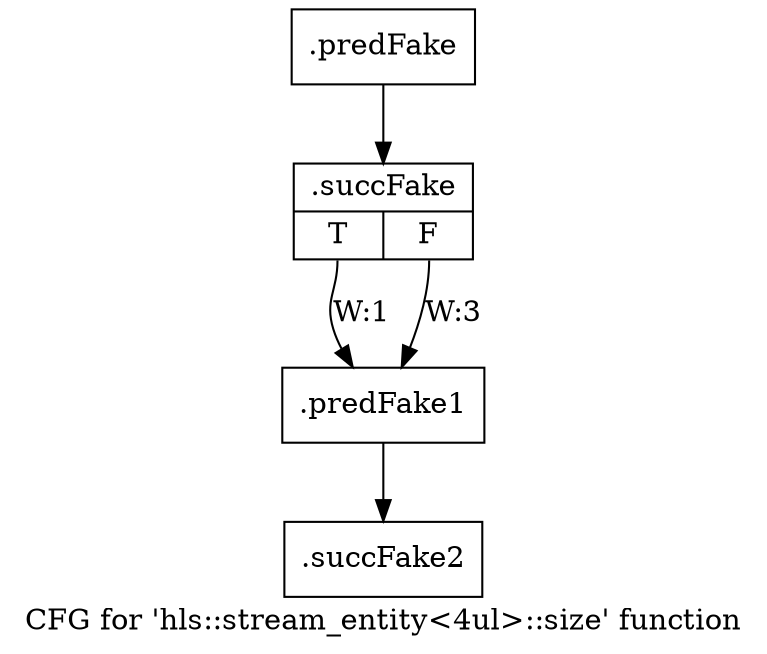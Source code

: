 digraph "CFG for 'hls::stream_entity\<4ul\>::size' function" {
	label="CFG for 'hls::stream_entity\<4ul\>::size' function";

	Node0x5af0aa0 [shape=record,filename="",linenumber="",label="{.predFake}"];
	Node0x5af0aa0 -> Node0x610e3a0[ callList="" memoryops="" filename="/mnt/xilinx/Vitis_HLS/2021.2/include/hls_stream_thread_unsafe.h" execusionnum="2"];
	Node0x610e3a0 [shape=record,filename="/mnt/xilinx/Vitis_HLS/2021.2/include/hls_stream_thread_unsafe.h",linenumber="184",label="{.succFake|{<s0>T|<s1>F}}"];
	Node0x610e3a0:s0 -> Node0x5af1370[label="W:1" callList="" memoryops="" filename="/mnt/xilinx/Vitis_HLS/2021.2/include/hls_stream_thread_unsafe.h" execusionnum="0"];
	Node0x610e3a0:s1 -> Node0x5af1370[label="W:3" callList="" memoryops="" filename="/mnt/xilinx/Vitis_HLS/2021.2/include/hls_stream_thread_unsafe.h" execusionnum="2"];
	Node0x5af1370 [shape=record,filename="/mnt/xilinx/Vitis_HLS/2021.2/include/hls_stream_thread_unsafe.h",linenumber="191",label="{.predFake1}"];
	Node0x5af1370 -> Node0x610e4a0[ callList="" memoryops="" filename="/mnt/xilinx/Vitis_HLS/2021.2/include/hls_stream_thread_unsafe.h" execusionnum="2"];
	Node0x610e4a0 [shape=record,filename="/mnt/xilinx/Vitis_HLS/2021.2/include/hls_stream_thread_unsafe.h",linenumber="191",label="{.succFake2}"];
}
